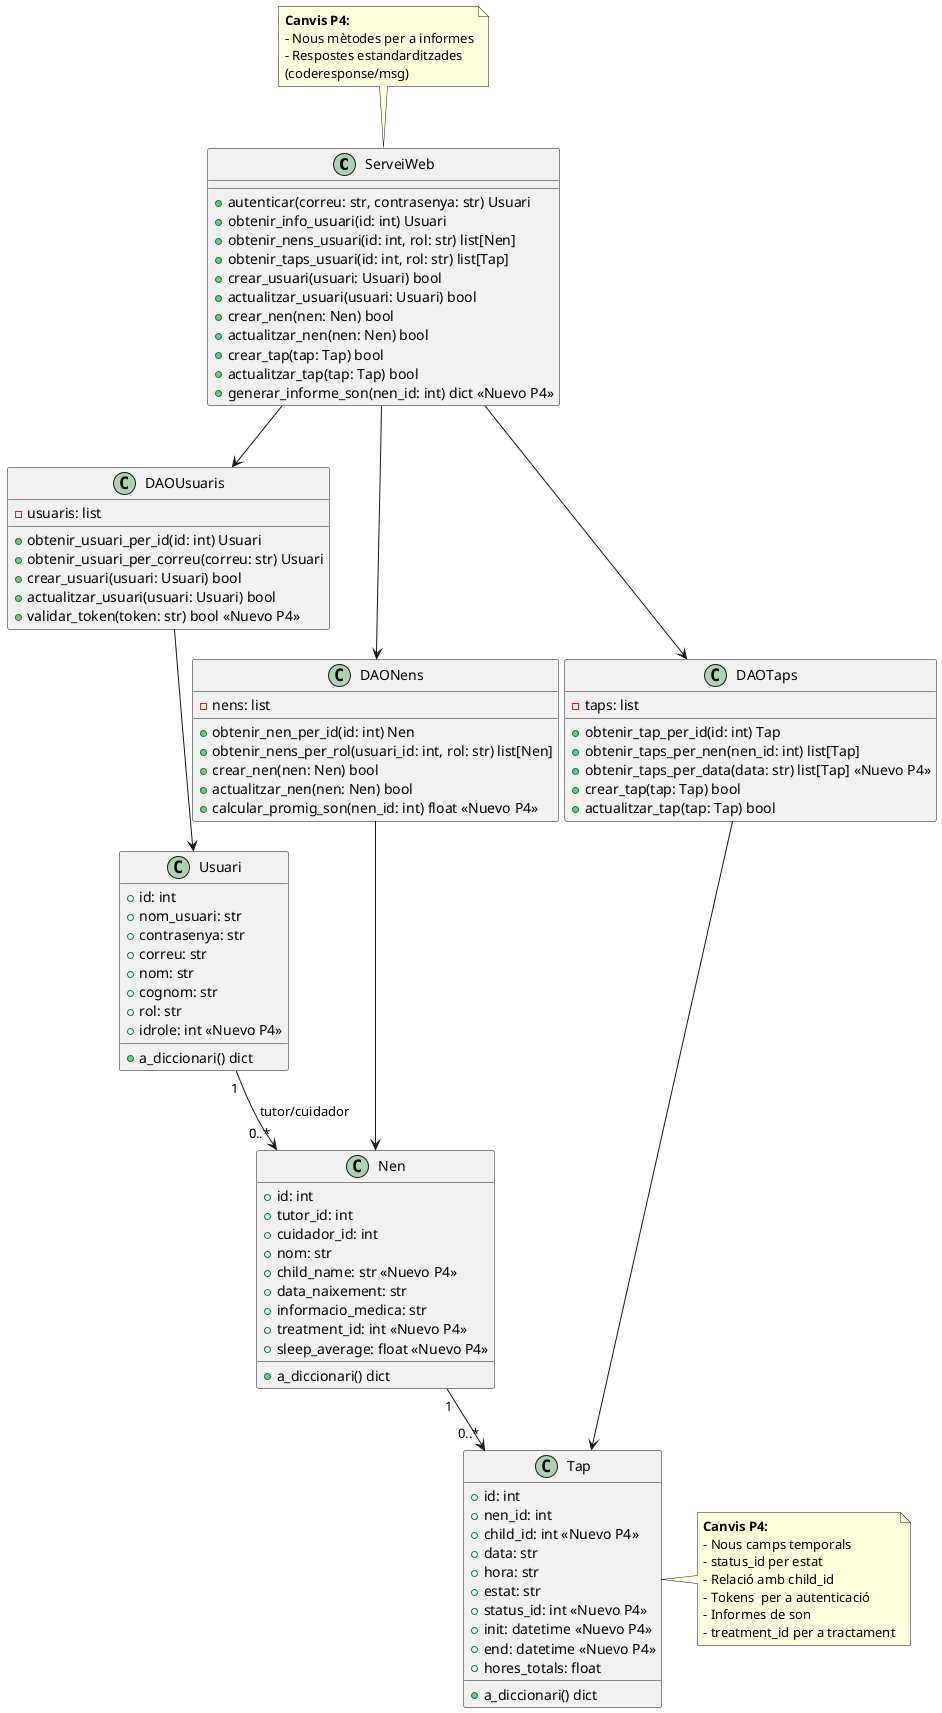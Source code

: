 @startuml DiagramaClasesBackendP4_Completo

class ServeiWeb {
  +autenticar(correu: str, contrasenya: str) Usuari
  +obtenir_info_usuari(id: int) Usuari
  +obtenir_nens_usuari(id: int, rol: str) list[Nen]
  +obtenir_taps_usuari(id: int, rol: str) list[Tap]
  +crear_usuari(usuari: Usuari) bool
  +actualitzar_usuari(usuari: Usuari) bool
  +crear_nen(nen: Nen) bool
  +actualitzar_nen(nen: Nen) bool
  +crear_tap(tap: Tap) bool
  +actualitzar_tap(tap: Tap) bool
  +generar_informe_son(nen_id: int) dict <<Nuevo P4>>
}

class DAOUsuaris {
  -usuaris: list
  +obtenir_usuari_per_id(id: int) Usuari
  +obtenir_usuari_per_correu(correu: str) Usuari
  +crear_usuari(usuari: Usuari) bool
  +actualitzar_usuari(usuari: Usuari) bool
  +validar_token(token: str) bool <<Nuevo P4>>
}

class DAONens {
  -nens: list
  +obtenir_nen_per_id(id: int) Nen
  +obtenir_nens_per_rol(usuari_id: int, rol: str) list[Nen]
  +crear_nen(nen: Nen) bool
  +actualitzar_nen(nen: Nen) bool
  +calcular_promig_son(nen_id: int) float <<Nuevo P4>>
}

class DAOTaps {
  -taps: list
  +obtenir_tap_per_id(id: int) Tap
  +obtenir_taps_per_nen(nen_id: int) list[Tap]
  +obtenir_taps_per_data(data: str) list[Tap] <<Nuevo P4>>
  +crear_tap(tap: Tap) bool
  +actualitzar_tap(tap: Tap) bool
}

class Usuari {
  +id: int
  +nom_usuari: str
  +contrasenya: str
  +correu: str
  +nom: str
  +cognom: str
  +rol: str
  +idrole: int <<Nuevo P4>>
  +a_diccionari() dict
}

class Nen {
  +id: int
  +tutor_id: int
  +cuidador_id: int
  +nom: str
  +child_name: str <<Nuevo P4>>
  +data_naixement: str
  +informacio_medica: str
  +treatment_id: int <<Nuevo P4>>
  +sleep_average: float <<Nuevo P4>>
  +a_diccionari() dict
}

class Tap {
  +id: int
  +nen_id: int
  +child_id: int <<Nuevo P4>>
  +data: str
  +hora: str
  +estat: str
  +status_id: int <<Nuevo P4>>
  +init: datetime <<Nuevo P4>>
  +end: datetime <<Nuevo P4>>
  +hores_totals: float
  +a_diccionari() dict
}

ServeiWeb --> DAOUsuaris
ServeiWeb --> DAONens
ServeiWeb --> DAOTaps

DAOUsuaris --> Usuari
DAONens --> Nen
DAOTaps --> Tap

Usuari "1" --> "0..*" Nen : tutor/cuidador
Nen "1" --> "0..*" Tap

note top of ServeiWeb
  **Canvis P4:**
  - Nous mètodes per a informes
  - Respostes estandarditzades
  (coderesponse/msg)
end note

note right of Tap
  **Canvis P4:**
  - Nous camps temporals
  - status_id per estat
  - Relació amb child_id
  - Tokens  per a autenticació
  - Informes de son
  - treatment_id per a tractament
end note

@enduml